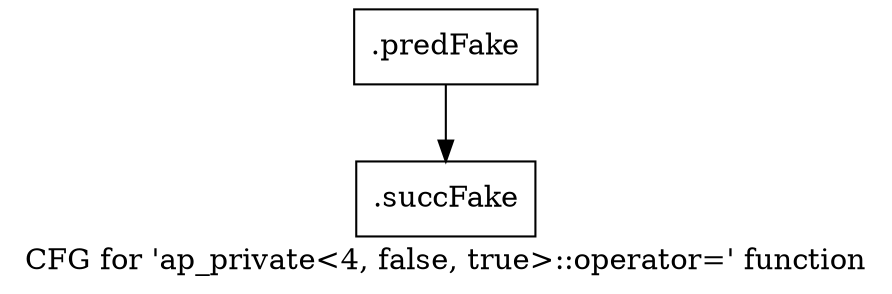 digraph "CFG for 'ap_private\<4, false, true\>::operator=' function" {
	label="CFG for 'ap_private\<4, false, true\>::operator=' function";

	Node0x46e03d0 [shape=record,filename="",linenumber="",label="{.predFake}"];
	Node0x46e03d0 -> Node0x47e9710[ callList="" memoryops="" filename="/media/miguel/NewVolume/Linux/Xilinx/Vitis_HLS/2020.2/include/etc/ap_private.h" execusionnum="332"];
	Node0x47e9710 [shape=record,filename="/media/miguel/NewVolume/Linux/Xilinx/Vitis_HLS/2020.2/include/etc/ap_private.h",linenumber="1500",label="{.succFake}"];
}
